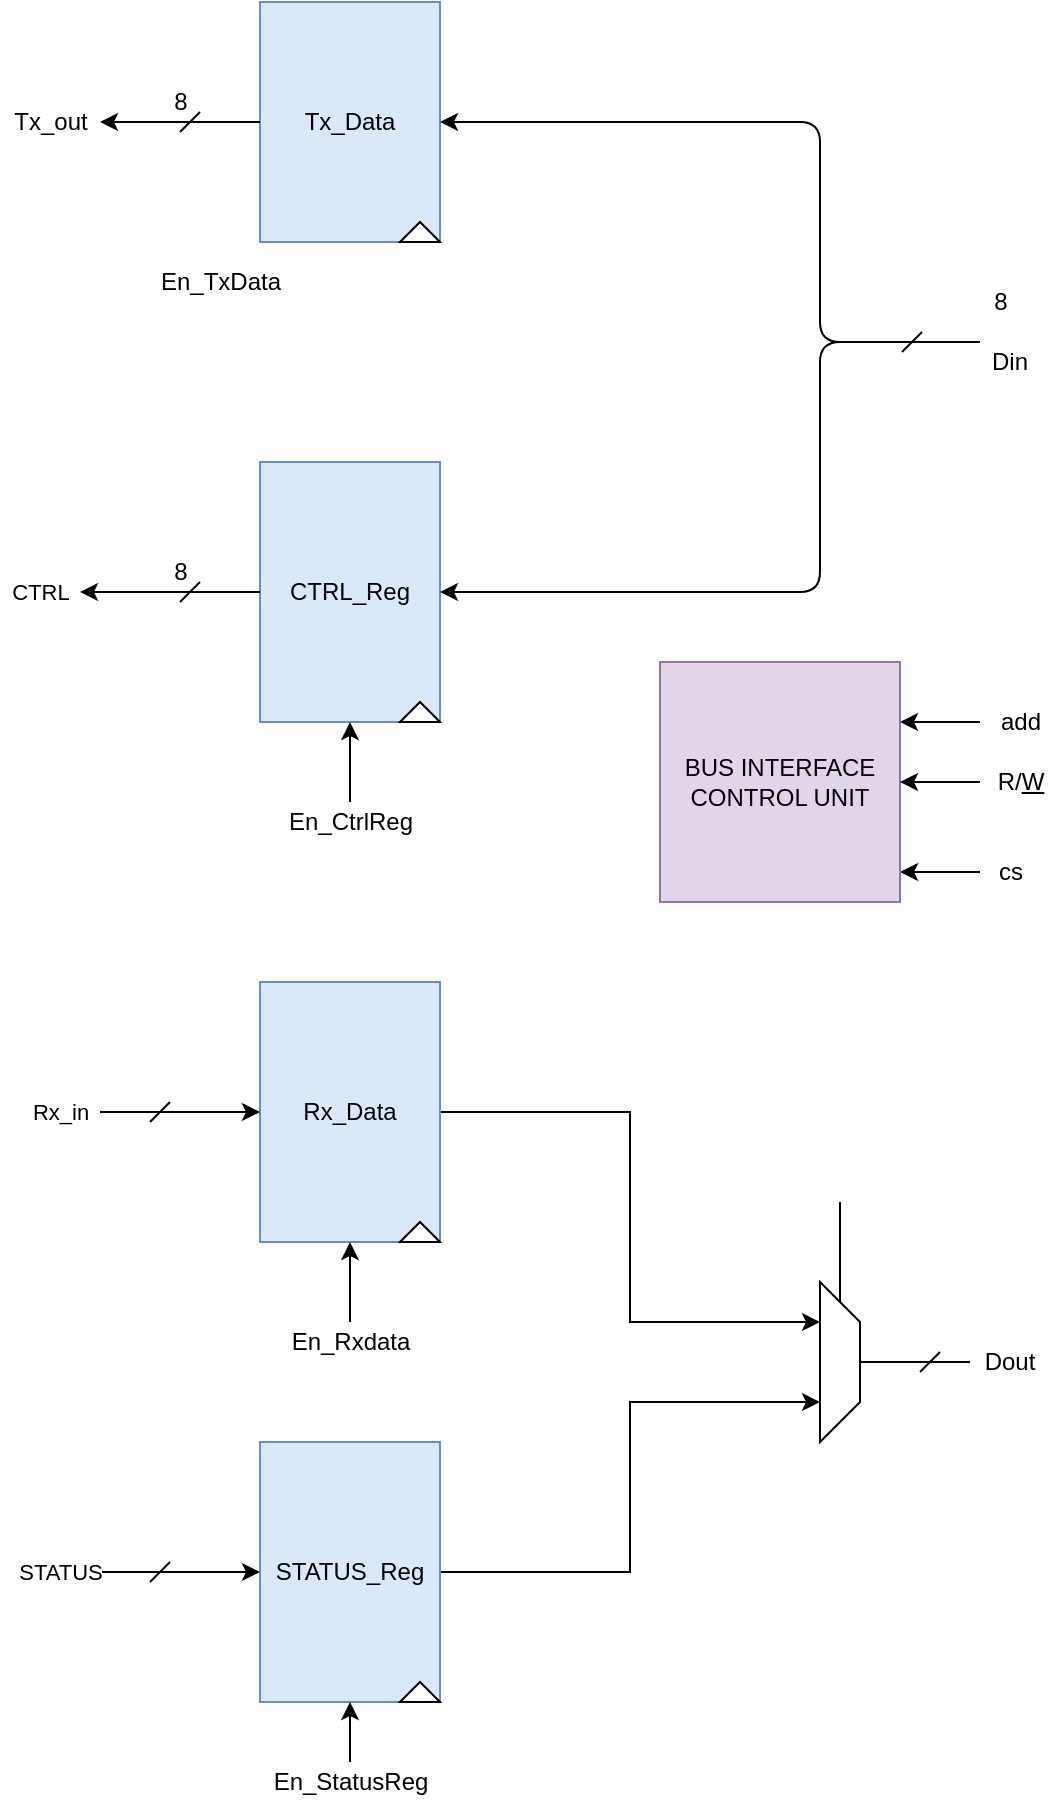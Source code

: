 <mxfile version="14.0.0" type="github">
  <diagram id="tRMaAYlH08yVPDUA9leC" name="Page-1">
    <mxGraphModel dx="1952" dy="621" grid="1" gridSize="10" guides="1" tooltips="1" connect="1" arrows="1" fold="1" page="1" pageScale="1" pageWidth="827" pageHeight="1169" math="0" shadow="0">
      <root>
        <mxCell id="0" />
        <mxCell id="1" parent="0" />
        <mxCell id="kJ8LuYquFrU8_rAxxBYL-2" value="Tx_Data" style="rounded=0;whiteSpace=wrap;html=1;direction=south;fillColor=#dae8fc;strokeColor=#6c8ebf;" parent="1" vertex="1">
          <mxGeometry x="120" y="70" width="90" height="120" as="geometry" />
        </mxCell>
        <mxCell id="kJ8LuYquFrU8_rAxxBYL-3" value="" style="triangle;whiteSpace=wrap;html=1;direction=north;" parent="1" vertex="1">
          <mxGeometry x="190" y="180" width="20" height="10" as="geometry" />
        </mxCell>
        <mxCell id="kJ8LuYquFrU8_rAxxBYL-6" value="En_TxData" style="text;html=1;align=center;verticalAlign=middle;resizable=0;points=[];autosize=1;" parent="1" vertex="1">
          <mxGeometry x="60" y="200" width="80" height="20" as="geometry" />
        </mxCell>
        <mxCell id="kJ8LuYquFrU8_rAxxBYL-9" value="" style="endArrow=none;html=1;" parent="1" edge="1">
          <mxGeometry width="50" height="50" relative="1" as="geometry">
            <mxPoint x="80" y="135" as="sourcePoint" />
            <mxPoint x="90" y="125" as="targetPoint" />
          </mxGeometry>
        </mxCell>
        <mxCell id="kJ8LuYquFrU8_rAxxBYL-27" value="" style="endArrow=classic;html=1;entryX=0.5;entryY=0;entryDx=0;entryDy=0;jumpSize=2;" parent="1" target="kJ8LuYquFrU8_rAxxBYL-2" edge="1">
          <mxGeometry width="50" height="50" relative="1" as="geometry">
            <mxPoint x="480" y="240" as="sourcePoint" />
            <mxPoint x="440" y="230" as="targetPoint" />
            <Array as="points">
              <mxPoint x="400" y="240" />
              <mxPoint x="400" y="190" />
              <mxPoint x="400" y="130" />
            </Array>
          </mxGeometry>
        </mxCell>
        <mxCell id="kJ8LuYquFrU8_rAxxBYL-28" value="CTRL_Reg" style="rounded=0;whiteSpace=wrap;html=1;direction=south;fillColor=#dae8fc;strokeColor=#6c8ebf;" parent="1" vertex="1">
          <mxGeometry x="120" y="300" width="90" height="130" as="geometry" />
        </mxCell>
        <mxCell id="kJ8LuYquFrU8_rAxxBYL-29" value="" style="triangle;whiteSpace=wrap;html=1;direction=north;" parent="1" vertex="1">
          <mxGeometry x="190" y="420" width="20" height="10" as="geometry" />
        </mxCell>
        <mxCell id="e7XpAJf6UMSL4NL-3Rkl-8" style="edgeStyle=orthogonalEdgeStyle;rounded=0;jumpSize=2;orthogonalLoop=1;jettySize=auto;html=1;" edge="1" parent="1" source="kJ8LuYquFrU8_rAxxBYL-30" target="kJ8LuYquFrU8_rAxxBYL-28">
          <mxGeometry relative="1" as="geometry" />
        </mxCell>
        <mxCell id="kJ8LuYquFrU8_rAxxBYL-30" value="En_CtrlReg" style="text;html=1;align=center;verticalAlign=middle;resizable=0;points=[];autosize=1;" parent="1" vertex="1">
          <mxGeometry x="125" y="470" width="80" height="20" as="geometry" />
        </mxCell>
        <mxCell id="kJ8LuYquFrU8_rAxxBYL-31" value="CTRL" style="endArrow=classic;html=1;exitX=0.5;exitY=1;exitDx=0;exitDy=0;" parent="1" source="kJ8LuYquFrU8_rAxxBYL-28" edge="1">
          <mxGeometry x="1" y="20" width="50" height="50" relative="1" as="geometry">
            <mxPoint x="390" y="330" as="sourcePoint" />
            <mxPoint x="30" y="365" as="targetPoint" />
            <mxPoint x="-20" y="-20" as="offset" />
          </mxGeometry>
        </mxCell>
        <mxCell id="kJ8LuYquFrU8_rAxxBYL-45" value="" style="endArrow=classic;html=1;entryX=0.5;entryY=0;entryDx=0;entryDy=0;" parent="1" target="kJ8LuYquFrU8_rAxxBYL-28" edge="1">
          <mxGeometry width="50" height="50" relative="1" as="geometry">
            <mxPoint x="480" y="240" as="sourcePoint" />
            <mxPoint x="440" y="280" as="targetPoint" />
            <Array as="points">
              <mxPoint x="400" y="240" />
              <mxPoint x="400" y="365" />
            </Array>
          </mxGeometry>
        </mxCell>
        <mxCell id="kJ8LuYquFrU8_rAxxBYL-46" value="Din" style="text;html=1;strokeColor=none;fillColor=none;align=center;verticalAlign=middle;whiteSpace=wrap;rounded=0;" parent="1" vertex="1">
          <mxGeometry x="475" y="240" width="40" height="20" as="geometry" />
        </mxCell>
        <mxCell id="e7XpAJf6UMSL4NL-3Rkl-3" style="edgeStyle=orthogonalEdgeStyle;rounded=0;jumpSize=2;orthogonalLoop=1;jettySize=auto;html=1;entryX=0.25;entryY=1;entryDx=0;entryDy=0;" edge="1" parent="1" source="kJ8LuYquFrU8_rAxxBYL-47" target="kJ8LuYquFrU8_rAxxBYL-65">
          <mxGeometry relative="1" as="geometry" />
        </mxCell>
        <mxCell id="kJ8LuYquFrU8_rAxxBYL-47" value="Rx_Data" style="rounded=0;whiteSpace=wrap;html=1;direction=south;fillColor=#dae8fc;strokeColor=#6c8ebf;" parent="1" vertex="1">
          <mxGeometry x="120" y="560" width="90" height="130" as="geometry" />
        </mxCell>
        <mxCell id="kJ8LuYquFrU8_rAxxBYL-48" value="Rx_in" style="endArrow=classic;html=1;entryX=0.5;entryY=1;entryDx=0;entryDy=0;" parent="1" target="kJ8LuYquFrU8_rAxxBYL-47" edge="1">
          <mxGeometry x="-1" y="-20" width="50" height="50" relative="1" as="geometry">
            <mxPoint x="40" y="625" as="sourcePoint" />
            <mxPoint x="410" y="540" as="targetPoint" />
            <mxPoint x="-20" y="-20" as="offset" />
          </mxGeometry>
        </mxCell>
        <mxCell id="kJ8LuYquFrU8_rAxxBYL-49" value="" style="triangle;whiteSpace=wrap;html=1;direction=north;" parent="1" vertex="1">
          <mxGeometry x="190" y="680" width="20" height="10" as="geometry" />
        </mxCell>
        <mxCell id="e7XpAJf6UMSL4NL-3Rkl-7" style="edgeStyle=orthogonalEdgeStyle;rounded=0;jumpSize=2;orthogonalLoop=1;jettySize=auto;html=1;entryX=1;entryY=0.5;entryDx=0;entryDy=0;" edge="1" parent="1" source="kJ8LuYquFrU8_rAxxBYL-51" target="kJ8LuYquFrU8_rAxxBYL-47">
          <mxGeometry relative="1" as="geometry" />
        </mxCell>
        <mxCell id="kJ8LuYquFrU8_rAxxBYL-51" value="En_Rxdata" style="text;html=1;align=center;verticalAlign=middle;resizable=0;points=[];autosize=1;" parent="1" vertex="1">
          <mxGeometry x="130" y="730" width="70" height="20" as="geometry" />
        </mxCell>
        <mxCell id="e7XpAJf6UMSL4NL-3Rkl-2" style="edgeStyle=orthogonalEdgeStyle;rounded=0;jumpSize=2;orthogonalLoop=1;jettySize=auto;html=1;entryX=0.75;entryY=1;entryDx=0;entryDy=0;" edge="1" parent="1" source="kJ8LuYquFrU8_rAxxBYL-60" target="kJ8LuYquFrU8_rAxxBYL-65">
          <mxGeometry relative="1" as="geometry" />
        </mxCell>
        <mxCell id="kJ8LuYquFrU8_rAxxBYL-60" value="STATUS_Reg" style="rounded=0;whiteSpace=wrap;html=1;direction=south;fillColor=#dae8fc;strokeColor=#6c8ebf;" parent="1" vertex="1">
          <mxGeometry x="120" y="790" width="90" height="130" as="geometry" />
        </mxCell>
        <mxCell id="e7XpAJf6UMSL4NL-3Rkl-9" style="edgeStyle=orthogonalEdgeStyle;rounded=0;jumpSize=2;orthogonalLoop=1;jettySize=auto;html=1;entryX=1;entryY=0.5;entryDx=0;entryDy=0;" edge="1" parent="1" source="kJ8LuYquFrU8_rAxxBYL-61" target="kJ8LuYquFrU8_rAxxBYL-60">
          <mxGeometry relative="1" as="geometry" />
        </mxCell>
        <mxCell id="kJ8LuYquFrU8_rAxxBYL-61" value="En_StatusReg" style="text;html=1;align=center;verticalAlign=middle;resizable=0;points=[];autosize=1;" parent="1" vertex="1">
          <mxGeometry x="120" y="950" width="90" height="20" as="geometry" />
        </mxCell>
        <mxCell id="kJ8LuYquFrU8_rAxxBYL-63" value="STATUS" style="endArrow=classic;html=1;entryX=0.5;entryY=1;entryDx=0;entryDy=0;" parent="1" target="kJ8LuYquFrU8_rAxxBYL-60" edge="1">
          <mxGeometry x="-1" y="-20" width="50" height="50" relative="1" as="geometry">
            <mxPoint x="40" y="855" as="sourcePoint" />
            <mxPoint x="410" y="830" as="targetPoint" />
            <mxPoint x="-20" y="-20" as="offset" />
          </mxGeometry>
        </mxCell>
        <mxCell id="kJ8LuYquFrU8_rAxxBYL-65" value="" style="shape=trapezoid;perimeter=trapezoidPerimeter;whiteSpace=wrap;html=1;fixedSize=1;direction=south;" parent="1" vertex="1">
          <mxGeometry x="400" y="710" width="20" height="80" as="geometry" />
        </mxCell>
        <mxCell id="kJ8LuYquFrU8_rAxxBYL-67" value="" style="endArrow=none;html=1;entryX=1;entryY=0.5;entryDx=0;entryDy=0;entryPerimeter=0;exitX=0;exitY=0.5;exitDx=0;exitDy=0;" parent="1" source="kJ8LuYquFrU8_rAxxBYL-65" edge="1">
          <mxGeometry width="50" height="50" relative="1" as="geometry">
            <mxPoint x="70" y="880" as="sourcePoint" />
            <mxPoint x="410" y="670" as="targetPoint" />
          </mxGeometry>
        </mxCell>
        <mxCell id="kJ8LuYquFrU8_rAxxBYL-72" value="" style="endArrow=none;html=1;exitX=0.5;exitY=0;exitDx=0;exitDy=0;" parent="1" source="kJ8LuYquFrU8_rAxxBYL-65" target="kJ8LuYquFrU8_rAxxBYL-73" edge="1">
          <mxGeometry width="50" height="50" relative="1" as="geometry">
            <mxPoint x="60" y="690" as="sourcePoint" />
            <mxPoint x="490" y="750" as="targetPoint" />
          </mxGeometry>
        </mxCell>
        <mxCell id="kJ8LuYquFrU8_rAxxBYL-73" value="Dout" style="text;html=1;strokeColor=none;fillColor=none;align=center;verticalAlign=middle;whiteSpace=wrap;rounded=0;" parent="1" vertex="1">
          <mxGeometry x="475" y="740" width="40" height="20" as="geometry" />
        </mxCell>
        <mxCell id="kJ8LuYquFrU8_rAxxBYL-74" value="" style="triangle;whiteSpace=wrap;html=1;direction=north;" parent="1" vertex="1">
          <mxGeometry x="190" y="910" width="20" height="10" as="geometry" />
        </mxCell>
        <mxCell id="kJ8LuYquFrU8_rAxxBYL-75" value="" style="endArrow=none;html=1;" parent="1" edge="1">
          <mxGeometry width="50" height="50" relative="1" as="geometry">
            <mxPoint x="441" y="245" as="sourcePoint" />
            <mxPoint x="451" y="235" as="targetPoint" />
          </mxGeometry>
        </mxCell>
        <mxCell id="kJ8LuYquFrU8_rAxxBYL-77" value="" style="endArrow=none;html=1;" parent="1" edge="1">
          <mxGeometry width="50" height="50" relative="1" as="geometry">
            <mxPoint x="450" y="755" as="sourcePoint" />
            <mxPoint x="460" y="745" as="targetPoint" />
          </mxGeometry>
        </mxCell>
        <mxCell id="kJ8LuYquFrU8_rAxxBYL-78" value="" style="endArrow=none;html=1;" parent="1" edge="1">
          <mxGeometry width="50" height="50" relative="1" as="geometry">
            <mxPoint x="65" y="630" as="sourcePoint" />
            <mxPoint x="75" y="620" as="targetPoint" />
          </mxGeometry>
        </mxCell>
        <mxCell id="kJ8LuYquFrU8_rAxxBYL-79" value="" style="endArrow=none;html=1;" parent="1" edge="1">
          <mxGeometry width="50" height="50" relative="1" as="geometry">
            <mxPoint x="80" y="370" as="sourcePoint" />
            <mxPoint x="90" y="360" as="targetPoint" />
          </mxGeometry>
        </mxCell>
        <mxCell id="kJ8LuYquFrU8_rAxxBYL-80" value="" style="endArrow=none;html=1;" parent="1" edge="1">
          <mxGeometry width="50" height="50" relative="1" as="geometry">
            <mxPoint x="65" y="860" as="sourcePoint" />
            <mxPoint x="75" y="850" as="targetPoint" />
          </mxGeometry>
        </mxCell>
        <mxCell id="e7XpAJf6UMSL4NL-3Rkl-1" value="8" style="text;html=1;align=center;verticalAlign=middle;resizable=0;points=[];autosize=1;" vertex="1" parent="1">
          <mxGeometry x="480" y="210" width="20" height="20" as="geometry" />
        </mxCell>
        <mxCell id="e7XpAJf6UMSL4NL-3Rkl-10" value="8" style="text;html=1;align=center;verticalAlign=middle;resizable=0;points=[];autosize=1;" vertex="1" parent="1">
          <mxGeometry x="70" y="110" width="20" height="20" as="geometry" />
        </mxCell>
        <mxCell id="e7XpAJf6UMSL4NL-3Rkl-11" value="8" style="text;html=1;align=center;verticalAlign=middle;resizable=0;points=[];autosize=1;" vertex="1" parent="1">
          <mxGeometry x="70" y="345" width="20" height="20" as="geometry" />
        </mxCell>
        <mxCell id="kJ8LuYquFrU8_rAxxBYL-10" value="Tx_out" style="text;html=1;align=center;verticalAlign=middle;resizable=0;points=[];autosize=1;" parent="1" vertex="1">
          <mxGeometry x="-10" y="120" width="50" height="20" as="geometry" />
        </mxCell>
        <mxCell id="e7XpAJf6UMSL4NL-3Rkl-12" value="" style="endArrow=classic;html=1;exitX=0.5;exitY=1;exitDx=0;exitDy=0;" edge="1" parent="1" source="kJ8LuYquFrU8_rAxxBYL-2" target="kJ8LuYquFrU8_rAxxBYL-10">
          <mxGeometry width="50" height="50" relative="1" as="geometry">
            <mxPoint x="120" y="130" as="sourcePoint" />
            <mxPoint x="30" y="130" as="targetPoint" />
          </mxGeometry>
        </mxCell>
        <mxCell id="e7XpAJf6UMSL4NL-3Rkl-17" style="edgeStyle=orthogonalEdgeStyle;rounded=0;jumpSize=2;orthogonalLoop=1;jettySize=auto;html=1;entryX=1;entryY=0.25;entryDx=0;entryDy=0;" edge="1" parent="1" source="e7XpAJf6UMSL4NL-3Rkl-13" target="e7XpAJf6UMSL4NL-3Rkl-15">
          <mxGeometry relative="1" as="geometry" />
        </mxCell>
        <mxCell id="e7XpAJf6UMSL4NL-3Rkl-13" value="add" style="text;html=1;align=center;verticalAlign=middle;resizable=0;points=[];autosize=1;" vertex="1" parent="1">
          <mxGeometry x="480" y="420" width="40" height="20" as="geometry" />
        </mxCell>
        <mxCell id="e7XpAJf6UMSL4NL-3Rkl-16" style="edgeStyle=orthogonalEdgeStyle;rounded=0;jumpSize=2;orthogonalLoop=1;jettySize=auto;html=1;entryX=1;entryY=0.875;entryDx=0;entryDy=0;entryPerimeter=0;" edge="1" parent="1" source="e7XpAJf6UMSL4NL-3Rkl-14" target="e7XpAJf6UMSL4NL-3Rkl-15">
          <mxGeometry relative="1" as="geometry" />
        </mxCell>
        <mxCell id="e7XpAJf6UMSL4NL-3Rkl-14" value="cs" style="text;html=1;align=center;verticalAlign=middle;resizable=0;points=[];autosize=1;" vertex="1" parent="1">
          <mxGeometry x="480" y="495" width="30" height="20" as="geometry" />
        </mxCell>
        <mxCell id="e7XpAJf6UMSL4NL-3Rkl-15" value="BUS INTERFACE&lt;br&gt;CONTROL UNIT" style="rounded=0;whiteSpace=wrap;html=1;fillColor=#e1d5e7;strokeColor=#9673a6;" vertex="1" parent="1">
          <mxGeometry x="320" y="400" width="120" height="120" as="geometry" />
        </mxCell>
        <mxCell id="e7XpAJf6UMSL4NL-3Rkl-18" style="edgeStyle=orthogonalEdgeStyle;rounded=0;jumpSize=2;orthogonalLoop=1;jettySize=auto;html=1;entryX=1;entryY=0.25;entryDx=0;entryDy=0;" edge="1" parent="1" source="e7XpAJf6UMSL4NL-3Rkl-19">
          <mxGeometry relative="1" as="geometry">
            <mxPoint x="440" y="460" as="targetPoint" />
          </mxGeometry>
        </mxCell>
        <mxCell id="e7XpAJf6UMSL4NL-3Rkl-19" value="R/&lt;u&gt;W&lt;/u&gt;" style="text;html=1;align=center;verticalAlign=middle;resizable=0;points=[];autosize=1;" vertex="1" parent="1">
          <mxGeometry x="480" y="450" width="40" height="20" as="geometry" />
        </mxCell>
      </root>
    </mxGraphModel>
  </diagram>
</mxfile>
